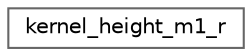 digraph "Graphical Class Hierarchy"
{
 // LATEX_PDF_SIZE
  bgcolor="transparent";
  edge [fontname=Helvetica,fontsize=10,labelfontname=Helvetica,labelfontsize=10];
  node [fontname=Helvetica,fontsize=10,shape=box,height=0.2,width=0.4];
  rankdir="LR";
  Node0 [id="Node000000",label="kernel_height_m1_r",height=0.2,width=0.4,color="grey40", fillcolor="white", style="filled",URL="$structkernel__height__m1__r.html",tooltip=" "];
}
